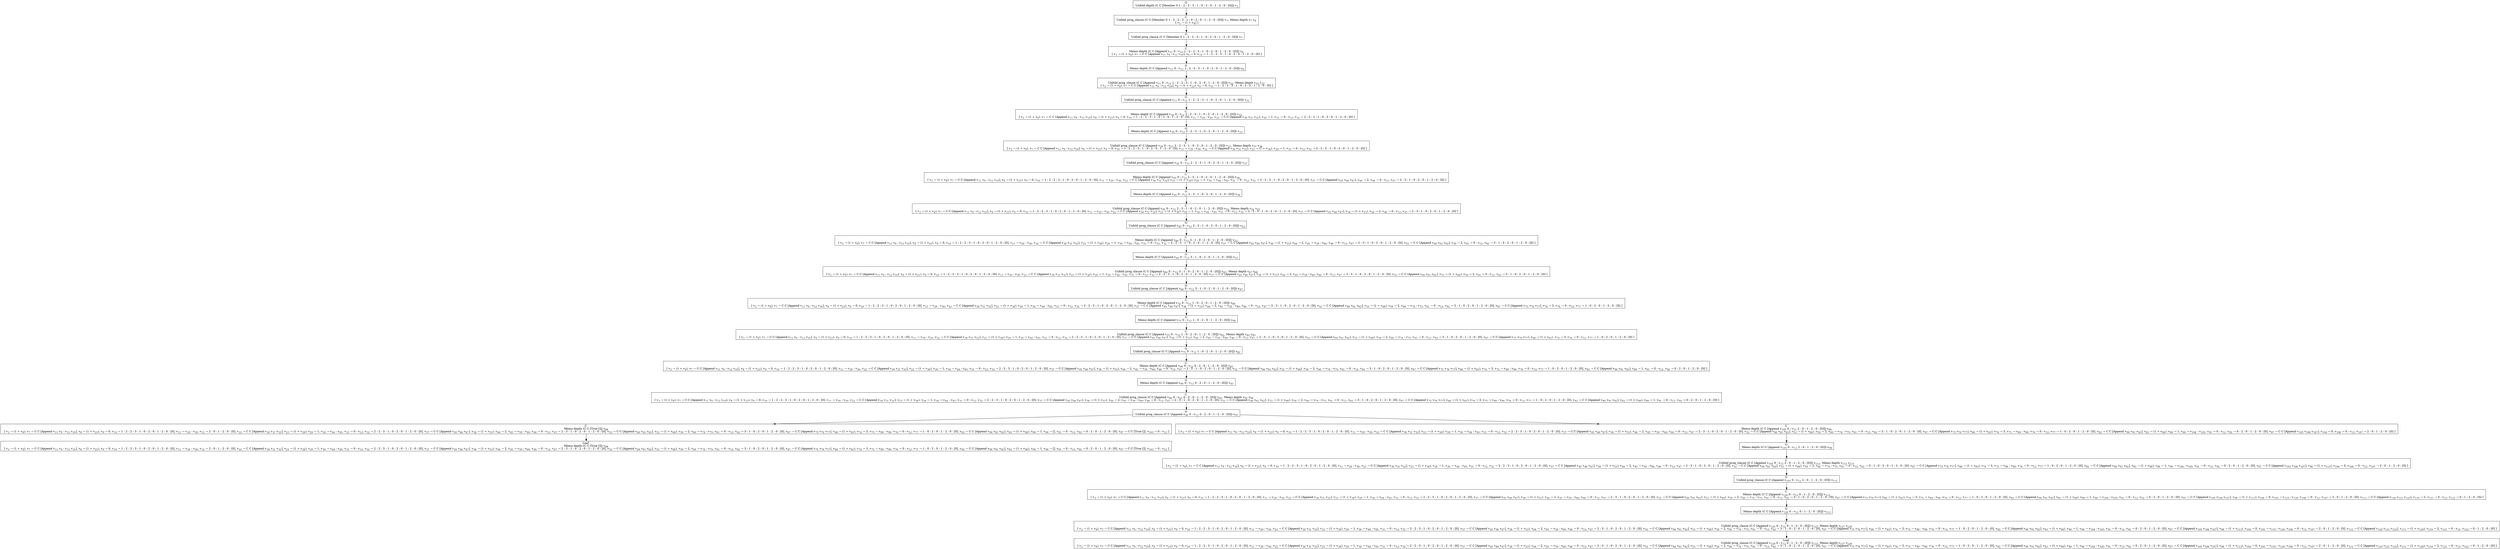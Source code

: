 digraph {
    graph [rankdir=TB
          ,bgcolor=transparent];
    node [shape=box
         ,fillcolor=white
         ,style=filled];
    0 [label=<O <BR/> Unfold depth (C C [Member 0 1 : 2 : 2 : 3 : 1 : 0 : 2 : 0 : 1 : 2 : 0 : [0]]) v<SUB>2</SUB>>];
    1 [label=<C <BR/> Unfold prog_clause (C C [Member 0 1 : 2 : 2 : 3 : 1 : 0 : 2 : 0 : 1 : 2 : 0 : [0]]) v<SUB>7</SUB>, Memo depth v<SUB>7</SUB> v<SUB>8</SUB> <BR/>  [ v<SUB>2</SUB> &rarr; (1 + v<SUB>8</SUB>) ] >];
    2 [label=<O <BR/> Unfold prog_clause (C C [Member 0 1 : 2 : 2 : 3 : 1 : 0 : 2 : 0 : 1 : 2 : 0 : [0]]) v<SUB>7</SUB>>];
    3 [label=<C <BR/> Memo depth (C C [Append v<SUB>11</SUB> 0 : v<SUB>12</SUB> 1 : 2 : 2 : 3 : 1 : 0 : 2 : 0 : 1 : 2 : 0 : [0]]) v<SUB>8</SUB> <BR/>  [ v<SUB>2</SUB> &rarr; (1 + v<SUB>8</SUB>), v<SUB>7</SUB> &rarr; C C [Append v<SUB>11</SUB> v<SUB>9</SUB> : v<SUB>12</SUB> v<SUB>10</SUB>], v<SUB>9</SUB> &rarr; 0, v<SUB>10</SUB> &rarr; 1 : 2 : 2 : 3 : 1 : 0 : 2 : 0 : 1 : 2 : 0 : [0] ] >];
    4 [label=<O <BR/> Memo depth (C C [Append v<SUB>11</SUB> 0 : v<SUB>12</SUB> 1 : 2 : 2 : 3 : 1 : 0 : 2 : 0 : 1 : 2 : 0 : [0]]) v<SUB>8</SUB>>];
    5 [label=<C <BR/> Unfold prog_clause (C C [Append v<SUB>11</SUB> 0 : v<SUB>12</SUB> 1 : 2 : 2 : 3 : 1 : 0 : 2 : 0 : 1 : 2 : 0 : [0]]) v<SUB>22</SUB>, Memo depth v<SUB>22</SUB> v<SUB>23</SUB> <BR/>  [ v<SUB>2</SUB> &rarr; (1 + v<SUB>8</SUB>), v<SUB>7</SUB> &rarr; C C [Append v<SUB>11</SUB> v<SUB>9</SUB> : v<SUB>12</SUB> v<SUB>10</SUB>], v<SUB>8</SUB> &rarr; (1 + v<SUB>23</SUB>), v<SUB>9</SUB> &rarr; 0, v<SUB>10</SUB> &rarr; 1 : 2 : 2 : 3 : 1 : 0 : 2 : 0 : 1 : 2 : 0 : [0] ] >];
    6 [label=<O <BR/> Unfold prog_clause (C C [Append v<SUB>11</SUB> 0 : v<SUB>12</SUB> 1 : 2 : 2 : 3 : 1 : 0 : 2 : 0 : 1 : 2 : 0 : [0]]) v<SUB>22</SUB>>];
    7 [label=<C <BR/> Memo depth (C C [Append v<SUB>30</SUB> 0 : v<SUB>12</SUB> 2 : 2 : 3 : 1 : 0 : 2 : 0 : 1 : 2 : 0 : [0]]) v<SUB>23</SUB> <BR/>  [ v<SUB>2</SUB> &rarr; (1 + v<SUB>8</SUB>), v<SUB>7</SUB> &rarr; C C [Append v<SUB>11</SUB> v<SUB>9</SUB> : v<SUB>12</SUB> v<SUB>10</SUB>], v<SUB>8</SUB> &rarr; (1 + v<SUB>23</SUB>), v<SUB>9</SUB> &rarr; 0, v<SUB>10</SUB> &rarr; 1 : 2 : 2 : 3 : 1 : 0 : 2 : 0 : 1 : 2 : 0 : [0], v<SUB>11</SUB> &rarr; v<SUB>29</SUB> : v<SUB>30</SUB>, v<SUB>22</SUB> &rarr; C C [Append v<SUB>30</SUB> v<SUB>31</SUB> v<SUB>32</SUB>], v<SUB>29</SUB> &rarr; 1, v<SUB>31</SUB> &rarr; 0 : v<SUB>12</SUB>, v<SUB>32</SUB> &rarr; 2 : 2 : 3 : 1 : 0 : 2 : 0 : 1 : 2 : 0 : [0] ] >];
    8 [label=<O <BR/> Memo depth (C C [Append v<SUB>30</SUB> 0 : v<SUB>12</SUB> 2 : 2 : 3 : 1 : 0 : 2 : 0 : 1 : 2 : 0 : [0]]) v<SUB>23</SUB>>];
    9 [label=<C <BR/> Unfold prog_clause (C C [Append v<SUB>30</SUB> 0 : v<SUB>12</SUB> 2 : 2 : 3 : 1 : 0 : 2 : 0 : 1 : 2 : 0 : [0]]) v<SUB>37</SUB>, Memo depth v<SUB>37</SUB> v<SUB>38</SUB> <BR/>  [ v<SUB>2</SUB> &rarr; (1 + v<SUB>8</SUB>), v<SUB>7</SUB> &rarr; C C [Append v<SUB>11</SUB> v<SUB>9</SUB> : v<SUB>12</SUB> v<SUB>10</SUB>], v<SUB>8</SUB> &rarr; (1 + v<SUB>23</SUB>), v<SUB>9</SUB> &rarr; 0, v<SUB>10</SUB> &rarr; 1 : 2 : 2 : 3 : 1 : 0 : 2 : 0 : 1 : 2 : 0 : [0], v<SUB>11</SUB> &rarr; v<SUB>29</SUB> : v<SUB>30</SUB>, v<SUB>22</SUB> &rarr; C C [Append v<SUB>30</SUB> v<SUB>31</SUB> v<SUB>32</SUB>], v<SUB>23</SUB> &rarr; (1 + v<SUB>38</SUB>), v<SUB>29</SUB> &rarr; 1, v<SUB>31</SUB> &rarr; 0 : v<SUB>12</SUB>, v<SUB>32</SUB> &rarr; 2 : 2 : 3 : 1 : 0 : 2 : 0 : 1 : 2 : 0 : [0] ] >];
    10 [label=<O <BR/> Unfold prog_clause (C C [Append v<SUB>30</SUB> 0 : v<SUB>12</SUB> 2 : 2 : 3 : 1 : 0 : 2 : 0 : 1 : 2 : 0 : [0]]) v<SUB>37</SUB>>];
    11 [label=<C <BR/> Memo depth (C C [Append v<SUB>45</SUB> 0 : v<SUB>12</SUB> 2 : 3 : 1 : 0 : 2 : 0 : 1 : 2 : 0 : [0]]) v<SUB>38</SUB> <BR/>  [ v<SUB>2</SUB> &rarr; (1 + v<SUB>8</SUB>), v<SUB>7</SUB> &rarr; C C [Append v<SUB>11</SUB> v<SUB>9</SUB> : v<SUB>12</SUB> v<SUB>10</SUB>], v<SUB>8</SUB> &rarr; (1 + v<SUB>23</SUB>), v<SUB>9</SUB> &rarr; 0, v<SUB>10</SUB> &rarr; 1 : 2 : 2 : 3 : 1 : 0 : 2 : 0 : 1 : 2 : 0 : [0], v<SUB>11</SUB> &rarr; v<SUB>29</SUB> : v<SUB>30</SUB>, v<SUB>22</SUB> &rarr; C C [Append v<SUB>30</SUB> v<SUB>31</SUB> v<SUB>32</SUB>], v<SUB>23</SUB> &rarr; (1 + v<SUB>38</SUB>), v<SUB>29</SUB> &rarr; 1, v<SUB>30</SUB> &rarr; v<SUB>44</SUB> : v<SUB>45</SUB>, v<SUB>31</SUB> &rarr; 0 : v<SUB>12</SUB>, v<SUB>32</SUB> &rarr; 2 : 2 : 3 : 1 : 0 : 2 : 0 : 1 : 2 : 0 : [0], v<SUB>37</SUB> &rarr; C C [Append v<SUB>45</SUB> v<SUB>46</SUB> v<SUB>47</SUB>], v<SUB>44</SUB> &rarr; 2, v<SUB>46</SUB> &rarr; 0 : v<SUB>12</SUB>, v<SUB>47</SUB> &rarr; 2 : 3 : 1 : 0 : 2 : 0 : 1 : 2 : 0 : [0] ] >];
    12 [label=<O <BR/> Memo depth (C C [Append v<SUB>45</SUB> 0 : v<SUB>12</SUB> 2 : 3 : 1 : 0 : 2 : 0 : 1 : 2 : 0 : [0]]) v<SUB>38</SUB>>];
    13 [label=<C <BR/> Unfold prog_clause (C C [Append v<SUB>45</SUB> 0 : v<SUB>12</SUB> 2 : 3 : 1 : 0 : 2 : 0 : 1 : 2 : 0 : [0]]) v<SUB>52</SUB>, Memo depth v<SUB>52</SUB> v<SUB>53</SUB> <BR/>  [ v<SUB>2</SUB> &rarr; (1 + v<SUB>8</SUB>), v<SUB>7</SUB> &rarr; C C [Append v<SUB>11</SUB> v<SUB>9</SUB> : v<SUB>12</SUB> v<SUB>10</SUB>], v<SUB>8</SUB> &rarr; (1 + v<SUB>23</SUB>), v<SUB>9</SUB> &rarr; 0, v<SUB>10</SUB> &rarr; 1 : 2 : 2 : 3 : 1 : 0 : 2 : 0 : 1 : 2 : 0 : [0], v<SUB>11</SUB> &rarr; v<SUB>29</SUB> : v<SUB>30</SUB>, v<SUB>22</SUB> &rarr; C C [Append v<SUB>30</SUB> v<SUB>31</SUB> v<SUB>32</SUB>], v<SUB>23</SUB> &rarr; (1 + v<SUB>38</SUB>), v<SUB>29</SUB> &rarr; 1, v<SUB>30</SUB> &rarr; v<SUB>44</SUB> : v<SUB>45</SUB>, v<SUB>31</SUB> &rarr; 0 : v<SUB>12</SUB>, v<SUB>32</SUB> &rarr; 2 : 2 : 3 : 1 : 0 : 2 : 0 : 1 : 2 : 0 : [0], v<SUB>37</SUB> &rarr; C C [Append v<SUB>45</SUB> v<SUB>46</SUB> v<SUB>47</SUB>], v<SUB>38</SUB> &rarr; (1 + v<SUB>53</SUB>), v<SUB>44</SUB> &rarr; 2, v<SUB>46</SUB> &rarr; 0 : v<SUB>12</SUB>, v<SUB>47</SUB> &rarr; 2 : 3 : 1 : 0 : 2 : 0 : 1 : 2 : 0 : [0] ] >];
    14 [label=<O <BR/> Unfold prog_clause (C C [Append v<SUB>45</SUB> 0 : v<SUB>12</SUB> 2 : 3 : 1 : 0 : 2 : 0 : 1 : 2 : 0 : [0]]) v<SUB>52</SUB>>];
    15 [label=<C <BR/> Memo depth (C C [Append v<SUB>60</SUB> 0 : v<SUB>12</SUB> 3 : 1 : 0 : 2 : 0 : 1 : 2 : 0 : [0]]) v<SUB>53</SUB> <BR/>  [ v<SUB>2</SUB> &rarr; (1 + v<SUB>8</SUB>), v<SUB>7</SUB> &rarr; C C [Append v<SUB>11</SUB> v<SUB>9</SUB> : v<SUB>12</SUB> v<SUB>10</SUB>], v<SUB>8</SUB> &rarr; (1 + v<SUB>23</SUB>), v<SUB>9</SUB> &rarr; 0, v<SUB>10</SUB> &rarr; 1 : 2 : 2 : 3 : 1 : 0 : 2 : 0 : 1 : 2 : 0 : [0], v<SUB>11</SUB> &rarr; v<SUB>29</SUB> : v<SUB>30</SUB>, v<SUB>22</SUB> &rarr; C C [Append v<SUB>30</SUB> v<SUB>31</SUB> v<SUB>32</SUB>], v<SUB>23</SUB> &rarr; (1 + v<SUB>38</SUB>), v<SUB>29</SUB> &rarr; 1, v<SUB>30</SUB> &rarr; v<SUB>44</SUB> : v<SUB>45</SUB>, v<SUB>31</SUB> &rarr; 0 : v<SUB>12</SUB>, v<SUB>32</SUB> &rarr; 2 : 2 : 3 : 1 : 0 : 2 : 0 : 1 : 2 : 0 : [0], v<SUB>37</SUB> &rarr; C C [Append v<SUB>45</SUB> v<SUB>46</SUB> v<SUB>47</SUB>], v<SUB>38</SUB> &rarr; (1 + v<SUB>53</SUB>), v<SUB>44</SUB> &rarr; 2, v<SUB>45</SUB> &rarr; v<SUB>59</SUB> : v<SUB>60</SUB>, v<SUB>46</SUB> &rarr; 0 : v<SUB>12</SUB>, v<SUB>47</SUB> &rarr; 2 : 3 : 1 : 0 : 2 : 0 : 1 : 2 : 0 : [0], v<SUB>52</SUB> &rarr; C C [Append v<SUB>60</SUB> v<SUB>61</SUB> v<SUB>62</SUB>], v<SUB>59</SUB> &rarr; 2, v<SUB>61</SUB> &rarr; 0 : v<SUB>12</SUB>, v<SUB>62</SUB> &rarr; 3 : 1 : 0 : 2 : 0 : 1 : 2 : 0 : [0] ] >];
    16 [label=<O <BR/> Memo depth (C C [Append v<SUB>60</SUB> 0 : v<SUB>12</SUB> 3 : 1 : 0 : 2 : 0 : 1 : 2 : 0 : [0]]) v<SUB>53</SUB>>];
    17 [label=<C <BR/> Unfold prog_clause (C C [Append v<SUB>60</SUB> 0 : v<SUB>12</SUB> 3 : 1 : 0 : 2 : 0 : 1 : 2 : 0 : [0]]) v<SUB>67</SUB>, Memo depth v<SUB>67</SUB> v<SUB>68</SUB> <BR/>  [ v<SUB>2</SUB> &rarr; (1 + v<SUB>8</SUB>), v<SUB>7</SUB> &rarr; C C [Append v<SUB>11</SUB> v<SUB>9</SUB> : v<SUB>12</SUB> v<SUB>10</SUB>], v<SUB>8</SUB> &rarr; (1 + v<SUB>23</SUB>), v<SUB>9</SUB> &rarr; 0, v<SUB>10</SUB> &rarr; 1 : 2 : 2 : 3 : 1 : 0 : 2 : 0 : 1 : 2 : 0 : [0], v<SUB>11</SUB> &rarr; v<SUB>29</SUB> : v<SUB>30</SUB>, v<SUB>22</SUB> &rarr; C C [Append v<SUB>30</SUB> v<SUB>31</SUB> v<SUB>32</SUB>], v<SUB>23</SUB> &rarr; (1 + v<SUB>38</SUB>), v<SUB>29</SUB> &rarr; 1, v<SUB>30</SUB> &rarr; v<SUB>44</SUB> : v<SUB>45</SUB>, v<SUB>31</SUB> &rarr; 0 : v<SUB>12</SUB>, v<SUB>32</SUB> &rarr; 2 : 2 : 3 : 1 : 0 : 2 : 0 : 1 : 2 : 0 : [0], v<SUB>37</SUB> &rarr; C C [Append v<SUB>45</SUB> v<SUB>46</SUB> v<SUB>47</SUB>], v<SUB>38</SUB> &rarr; (1 + v<SUB>53</SUB>), v<SUB>44</SUB> &rarr; 2, v<SUB>45</SUB> &rarr; v<SUB>59</SUB> : v<SUB>60</SUB>, v<SUB>46</SUB> &rarr; 0 : v<SUB>12</SUB>, v<SUB>47</SUB> &rarr; 2 : 3 : 1 : 0 : 2 : 0 : 1 : 2 : 0 : [0], v<SUB>52</SUB> &rarr; C C [Append v<SUB>60</SUB> v<SUB>61</SUB> v<SUB>62</SUB>], v<SUB>53</SUB> &rarr; (1 + v<SUB>68</SUB>), v<SUB>59</SUB> &rarr; 2, v<SUB>61</SUB> &rarr; 0 : v<SUB>12</SUB>, v<SUB>62</SUB> &rarr; 3 : 1 : 0 : 2 : 0 : 1 : 2 : 0 : [0] ] >];
    18 [label=<O <BR/> Unfold prog_clause (C C [Append v<SUB>60</SUB> 0 : v<SUB>12</SUB> 3 : 1 : 0 : 2 : 0 : 1 : 2 : 0 : [0]]) v<SUB>67</SUB>>];
    19 [label=<C <BR/> Memo depth (C C [Append v<SUB>75</SUB> 0 : v<SUB>12</SUB> 1 : 0 : 2 : 0 : 1 : 2 : 0 : [0]]) v<SUB>68</SUB> <BR/>  [ v<SUB>2</SUB> &rarr; (1 + v<SUB>8</SUB>), v<SUB>7</SUB> &rarr; C C [Append v<SUB>11</SUB> v<SUB>9</SUB> : v<SUB>12</SUB> v<SUB>10</SUB>], v<SUB>8</SUB> &rarr; (1 + v<SUB>23</SUB>), v<SUB>9</SUB> &rarr; 0, v<SUB>10</SUB> &rarr; 1 : 2 : 2 : 3 : 1 : 0 : 2 : 0 : 1 : 2 : 0 : [0], v<SUB>11</SUB> &rarr; v<SUB>29</SUB> : v<SUB>30</SUB>, v<SUB>22</SUB> &rarr; C C [Append v<SUB>30</SUB> v<SUB>31</SUB> v<SUB>32</SUB>], v<SUB>23</SUB> &rarr; (1 + v<SUB>38</SUB>), v<SUB>29</SUB> &rarr; 1, v<SUB>30</SUB> &rarr; v<SUB>44</SUB> : v<SUB>45</SUB>, v<SUB>31</SUB> &rarr; 0 : v<SUB>12</SUB>, v<SUB>32</SUB> &rarr; 2 : 2 : 3 : 1 : 0 : 2 : 0 : 1 : 2 : 0 : [0], v<SUB>37</SUB> &rarr; C C [Append v<SUB>45</SUB> v<SUB>46</SUB> v<SUB>47</SUB>], v<SUB>38</SUB> &rarr; (1 + v<SUB>53</SUB>), v<SUB>44</SUB> &rarr; 2, v<SUB>45</SUB> &rarr; v<SUB>59</SUB> : v<SUB>60</SUB>, v<SUB>46</SUB> &rarr; 0 : v<SUB>12</SUB>, v<SUB>47</SUB> &rarr; 2 : 3 : 1 : 0 : 2 : 0 : 1 : 2 : 0 : [0], v<SUB>52</SUB> &rarr; C C [Append v<SUB>60</SUB> v<SUB>61</SUB> v<SUB>62</SUB>], v<SUB>53</SUB> &rarr; (1 + v<SUB>68</SUB>), v<SUB>59</SUB> &rarr; 2, v<SUB>60</SUB> &rarr; v<SUB>74</SUB> : v<SUB>75</SUB>, v<SUB>61</SUB> &rarr; 0 : v<SUB>12</SUB>, v<SUB>62</SUB> &rarr; 3 : 1 : 0 : 2 : 0 : 1 : 2 : 0 : [0], v<SUB>67</SUB> &rarr; C C [Append v<SUB>75</SUB> v<SUB>76</SUB> v<SUB>77</SUB>], v<SUB>74</SUB> &rarr; 3, v<SUB>76</SUB> &rarr; 0 : v<SUB>12</SUB>, v<SUB>77</SUB> &rarr; 1 : 0 : 2 : 0 : 1 : 2 : 0 : [0] ] >];
    20 [label=<O <BR/> Memo depth (C C [Append v<SUB>75</SUB> 0 : v<SUB>12</SUB> 1 : 0 : 2 : 0 : 1 : 2 : 0 : [0]]) v<SUB>68</SUB>>];
    21 [label=<C <BR/> Unfold prog_clause (C C [Append v<SUB>75</SUB> 0 : v<SUB>12</SUB> 1 : 0 : 2 : 0 : 1 : 2 : 0 : [0]]) v<SUB>82</SUB>, Memo depth v<SUB>82</SUB> v<SUB>83</SUB> <BR/>  [ v<SUB>2</SUB> &rarr; (1 + v<SUB>8</SUB>), v<SUB>7</SUB> &rarr; C C [Append v<SUB>11</SUB> v<SUB>9</SUB> : v<SUB>12</SUB> v<SUB>10</SUB>], v<SUB>8</SUB> &rarr; (1 + v<SUB>23</SUB>), v<SUB>9</SUB> &rarr; 0, v<SUB>10</SUB> &rarr; 1 : 2 : 2 : 3 : 1 : 0 : 2 : 0 : 1 : 2 : 0 : [0], v<SUB>11</SUB> &rarr; v<SUB>29</SUB> : v<SUB>30</SUB>, v<SUB>22</SUB> &rarr; C C [Append v<SUB>30</SUB> v<SUB>31</SUB> v<SUB>32</SUB>], v<SUB>23</SUB> &rarr; (1 + v<SUB>38</SUB>), v<SUB>29</SUB> &rarr; 1, v<SUB>30</SUB> &rarr; v<SUB>44</SUB> : v<SUB>45</SUB>, v<SUB>31</SUB> &rarr; 0 : v<SUB>12</SUB>, v<SUB>32</SUB> &rarr; 2 : 2 : 3 : 1 : 0 : 2 : 0 : 1 : 2 : 0 : [0], v<SUB>37</SUB> &rarr; C C [Append v<SUB>45</SUB> v<SUB>46</SUB> v<SUB>47</SUB>], v<SUB>38</SUB> &rarr; (1 + v<SUB>53</SUB>), v<SUB>44</SUB> &rarr; 2, v<SUB>45</SUB> &rarr; v<SUB>59</SUB> : v<SUB>60</SUB>, v<SUB>46</SUB> &rarr; 0 : v<SUB>12</SUB>, v<SUB>47</SUB> &rarr; 2 : 3 : 1 : 0 : 2 : 0 : 1 : 2 : 0 : [0], v<SUB>52</SUB> &rarr; C C [Append v<SUB>60</SUB> v<SUB>61</SUB> v<SUB>62</SUB>], v<SUB>53</SUB> &rarr; (1 + v<SUB>68</SUB>), v<SUB>59</SUB> &rarr; 2, v<SUB>60</SUB> &rarr; v<SUB>74</SUB> : v<SUB>75</SUB>, v<SUB>61</SUB> &rarr; 0 : v<SUB>12</SUB>, v<SUB>62</SUB> &rarr; 3 : 1 : 0 : 2 : 0 : 1 : 2 : 0 : [0], v<SUB>67</SUB> &rarr; C C [Append v<SUB>75</SUB> v<SUB>76</SUB> v<SUB>77</SUB>], v<SUB>68</SUB> &rarr; (1 + v<SUB>83</SUB>), v<SUB>74</SUB> &rarr; 3, v<SUB>76</SUB> &rarr; 0 : v<SUB>12</SUB>, v<SUB>77</SUB> &rarr; 1 : 0 : 2 : 0 : 1 : 2 : 0 : [0] ] >];
    22 [label=<O <BR/> Unfold prog_clause (C C [Append v<SUB>75</SUB> 0 : v<SUB>12</SUB> 1 : 0 : 2 : 0 : 1 : 2 : 0 : [0]]) v<SUB>82</SUB>>];
    23 [label=<C <BR/> Memo depth (C C [Append v<SUB>90</SUB> 0 : v<SUB>12</SUB> 0 : 2 : 0 : 1 : 2 : 0 : [0]]) v<SUB>83</SUB> <BR/>  [ v<SUB>2</SUB> &rarr; (1 + v<SUB>8</SUB>), v<SUB>7</SUB> &rarr; C C [Append v<SUB>11</SUB> v<SUB>9</SUB> : v<SUB>12</SUB> v<SUB>10</SUB>], v<SUB>8</SUB> &rarr; (1 + v<SUB>23</SUB>), v<SUB>9</SUB> &rarr; 0, v<SUB>10</SUB> &rarr; 1 : 2 : 2 : 3 : 1 : 0 : 2 : 0 : 1 : 2 : 0 : [0], v<SUB>11</SUB> &rarr; v<SUB>29</SUB> : v<SUB>30</SUB>, v<SUB>22</SUB> &rarr; C C [Append v<SUB>30</SUB> v<SUB>31</SUB> v<SUB>32</SUB>], v<SUB>23</SUB> &rarr; (1 + v<SUB>38</SUB>), v<SUB>29</SUB> &rarr; 1, v<SUB>30</SUB> &rarr; v<SUB>44</SUB> : v<SUB>45</SUB>, v<SUB>31</SUB> &rarr; 0 : v<SUB>12</SUB>, v<SUB>32</SUB> &rarr; 2 : 2 : 3 : 1 : 0 : 2 : 0 : 1 : 2 : 0 : [0], v<SUB>37</SUB> &rarr; C C [Append v<SUB>45</SUB> v<SUB>46</SUB> v<SUB>47</SUB>], v<SUB>38</SUB> &rarr; (1 + v<SUB>53</SUB>), v<SUB>44</SUB> &rarr; 2, v<SUB>45</SUB> &rarr; v<SUB>59</SUB> : v<SUB>60</SUB>, v<SUB>46</SUB> &rarr; 0 : v<SUB>12</SUB>, v<SUB>47</SUB> &rarr; 2 : 3 : 1 : 0 : 2 : 0 : 1 : 2 : 0 : [0], v<SUB>52</SUB> &rarr; C C [Append v<SUB>60</SUB> v<SUB>61</SUB> v<SUB>62</SUB>], v<SUB>53</SUB> &rarr; (1 + v<SUB>68</SUB>), v<SUB>59</SUB> &rarr; 2, v<SUB>60</SUB> &rarr; v<SUB>74</SUB> : v<SUB>75</SUB>, v<SUB>61</SUB> &rarr; 0 : v<SUB>12</SUB>, v<SUB>62</SUB> &rarr; 3 : 1 : 0 : 2 : 0 : 1 : 2 : 0 : [0], v<SUB>67</SUB> &rarr; C C [Append v<SUB>75</SUB> v<SUB>76</SUB> v<SUB>77</SUB>], v<SUB>68</SUB> &rarr; (1 + v<SUB>83</SUB>), v<SUB>74</SUB> &rarr; 3, v<SUB>75</SUB> &rarr; v<SUB>89</SUB> : v<SUB>90</SUB>, v<SUB>76</SUB> &rarr; 0 : v<SUB>12</SUB>, v<SUB>77</SUB> &rarr; 1 : 0 : 2 : 0 : 1 : 2 : 0 : [0], v<SUB>82</SUB> &rarr; C C [Append v<SUB>90</SUB> v<SUB>91</SUB> v<SUB>92</SUB>], v<SUB>89</SUB> &rarr; 1, v<SUB>91</SUB> &rarr; 0 : v<SUB>12</SUB>, v<SUB>92</SUB> &rarr; 0 : 2 : 0 : 1 : 2 : 0 : [0] ] >];
    24 [label=<O <BR/> Memo depth (C C [Append v<SUB>90</SUB> 0 : v<SUB>12</SUB> 0 : 2 : 0 : 1 : 2 : 0 : [0]]) v<SUB>83</SUB>>];
    25 [label=<C <BR/> Unfold prog_clause (C C [Append v<SUB>90</SUB> 0 : v<SUB>12</SUB> 0 : 2 : 0 : 1 : 2 : 0 : [0]]) v<SUB>97</SUB>, Memo depth v<SUB>97</SUB> v<SUB>98</SUB> <BR/>  [ v<SUB>2</SUB> &rarr; (1 + v<SUB>8</SUB>), v<SUB>7</SUB> &rarr; C C [Append v<SUB>11</SUB> v<SUB>9</SUB> : v<SUB>12</SUB> v<SUB>10</SUB>], v<SUB>8</SUB> &rarr; (1 + v<SUB>23</SUB>), v<SUB>9</SUB> &rarr; 0, v<SUB>10</SUB> &rarr; 1 : 2 : 2 : 3 : 1 : 0 : 2 : 0 : 1 : 2 : 0 : [0], v<SUB>11</SUB> &rarr; v<SUB>29</SUB> : v<SUB>30</SUB>, v<SUB>22</SUB> &rarr; C C [Append v<SUB>30</SUB> v<SUB>31</SUB> v<SUB>32</SUB>], v<SUB>23</SUB> &rarr; (1 + v<SUB>38</SUB>), v<SUB>29</SUB> &rarr; 1, v<SUB>30</SUB> &rarr; v<SUB>44</SUB> : v<SUB>45</SUB>, v<SUB>31</SUB> &rarr; 0 : v<SUB>12</SUB>, v<SUB>32</SUB> &rarr; 2 : 2 : 3 : 1 : 0 : 2 : 0 : 1 : 2 : 0 : [0], v<SUB>37</SUB> &rarr; C C [Append v<SUB>45</SUB> v<SUB>46</SUB> v<SUB>47</SUB>], v<SUB>38</SUB> &rarr; (1 + v<SUB>53</SUB>), v<SUB>44</SUB> &rarr; 2, v<SUB>45</SUB> &rarr; v<SUB>59</SUB> : v<SUB>60</SUB>, v<SUB>46</SUB> &rarr; 0 : v<SUB>12</SUB>, v<SUB>47</SUB> &rarr; 2 : 3 : 1 : 0 : 2 : 0 : 1 : 2 : 0 : [0], v<SUB>52</SUB> &rarr; C C [Append v<SUB>60</SUB> v<SUB>61</SUB> v<SUB>62</SUB>], v<SUB>53</SUB> &rarr; (1 + v<SUB>68</SUB>), v<SUB>59</SUB> &rarr; 2, v<SUB>60</SUB> &rarr; v<SUB>74</SUB> : v<SUB>75</SUB>, v<SUB>61</SUB> &rarr; 0 : v<SUB>12</SUB>, v<SUB>62</SUB> &rarr; 3 : 1 : 0 : 2 : 0 : 1 : 2 : 0 : [0], v<SUB>67</SUB> &rarr; C C [Append v<SUB>75</SUB> v<SUB>76</SUB> v<SUB>77</SUB>], v<SUB>68</SUB> &rarr; (1 + v<SUB>83</SUB>), v<SUB>74</SUB> &rarr; 3, v<SUB>75</SUB> &rarr; v<SUB>89</SUB> : v<SUB>90</SUB>, v<SUB>76</SUB> &rarr; 0 : v<SUB>12</SUB>, v<SUB>77</SUB> &rarr; 1 : 0 : 2 : 0 : 1 : 2 : 0 : [0], v<SUB>82</SUB> &rarr; C C [Append v<SUB>90</SUB> v<SUB>91</SUB> v<SUB>92</SUB>], v<SUB>83</SUB> &rarr; (1 + v<SUB>98</SUB>), v<SUB>89</SUB> &rarr; 1, v<SUB>91</SUB> &rarr; 0 : v<SUB>12</SUB>, v<SUB>92</SUB> &rarr; 0 : 2 : 0 : 1 : 2 : 0 : [0] ] >];
    26 [label=<O <BR/> Unfold prog_clause (C C [Append v<SUB>90</SUB> 0 : v<SUB>12</SUB> 0 : 2 : 0 : 1 : 2 : 0 : [0]]) v<SUB>97</SUB>>];
    27 [label=<C <BR/> Memo depth (C C [True []]) v<SUB>98</SUB> <BR/>  [ v<SUB>2</SUB> &rarr; (1 + v<SUB>8</SUB>), v<SUB>7</SUB> &rarr; C C [Append v<SUB>11</SUB> v<SUB>9</SUB> : v<SUB>12</SUB> v<SUB>10</SUB>], v<SUB>8</SUB> &rarr; (1 + v<SUB>23</SUB>), v<SUB>9</SUB> &rarr; 0, v<SUB>10</SUB> &rarr; 1 : 2 : 2 : 3 : 1 : 0 : 2 : 0 : 1 : 2 : 0 : [0], v<SUB>11</SUB> &rarr; v<SUB>29</SUB> : v<SUB>30</SUB>, v<SUB>12</SUB> &rarr; 2 : 0 : 1 : 2 : 0 : [0], v<SUB>22</SUB> &rarr; C C [Append v<SUB>30</SUB> v<SUB>31</SUB> v<SUB>32</SUB>], v<SUB>23</SUB> &rarr; (1 + v<SUB>38</SUB>), v<SUB>29</SUB> &rarr; 1, v<SUB>30</SUB> &rarr; v<SUB>44</SUB> : v<SUB>45</SUB>, v<SUB>31</SUB> &rarr; 0 : v<SUB>12</SUB>, v<SUB>32</SUB> &rarr; 2 : 2 : 3 : 1 : 0 : 2 : 0 : 1 : 2 : 0 : [0], v<SUB>37</SUB> &rarr; C C [Append v<SUB>45</SUB> v<SUB>46</SUB> v<SUB>47</SUB>], v<SUB>38</SUB> &rarr; (1 + v<SUB>53</SUB>), v<SUB>44</SUB> &rarr; 2, v<SUB>45</SUB> &rarr; v<SUB>59</SUB> : v<SUB>60</SUB>, v<SUB>46</SUB> &rarr; 0 : v<SUB>12</SUB>, v<SUB>47</SUB> &rarr; 2 : 3 : 1 : 0 : 2 : 0 : 1 : 2 : 0 : [0], v<SUB>52</SUB> &rarr; C C [Append v<SUB>60</SUB> v<SUB>61</SUB> v<SUB>62</SUB>], v<SUB>53</SUB> &rarr; (1 + v<SUB>68</SUB>), v<SUB>59</SUB> &rarr; 2, v<SUB>60</SUB> &rarr; v<SUB>74</SUB> : v<SUB>75</SUB>, v<SUB>61</SUB> &rarr; 0 : v<SUB>12</SUB>, v<SUB>62</SUB> &rarr; 3 : 1 : 0 : 2 : 0 : 1 : 2 : 0 : [0], v<SUB>67</SUB> &rarr; C C [Append v<SUB>75</SUB> v<SUB>76</SUB> v<SUB>77</SUB>], v<SUB>68</SUB> &rarr; (1 + v<SUB>83</SUB>), v<SUB>74</SUB> &rarr; 3, v<SUB>75</SUB> &rarr; v<SUB>89</SUB> : v<SUB>90</SUB>, v<SUB>76</SUB> &rarr; 0 : v<SUB>12</SUB>, v<SUB>77</SUB> &rarr; 1 : 0 : 2 : 0 : 1 : 2 : 0 : [0], v<SUB>82</SUB> &rarr; C C [Append v<SUB>90</SUB> v<SUB>91</SUB> v<SUB>92</SUB>], v<SUB>83</SUB> &rarr; (1 + v<SUB>98</SUB>), v<SUB>89</SUB> &rarr; 1, v<SUB>90</SUB> &rarr; [], v<SUB>91</SUB> &rarr; 0 : v<SUB>12</SUB>, v<SUB>92</SUB> &rarr; 0 : 2 : 0 : 1 : 2 : 0 : [0], v<SUB>97</SUB> &rarr; C C [True []], v<SUB>103</SUB> &rarr; 0 : v<SUB>12</SUB> ] >];
    28 [label=<C <BR/> Memo depth (C C [Append v<SUB>105</SUB> 0 : v<SUB>12</SUB> 2 : 0 : 1 : 2 : 0 : [0]]) v<SUB>98</SUB> <BR/>  [ v<SUB>2</SUB> &rarr; (1 + v<SUB>8</SUB>), v<SUB>7</SUB> &rarr; C C [Append v<SUB>11</SUB> v<SUB>9</SUB> : v<SUB>12</SUB> v<SUB>10</SUB>], v<SUB>8</SUB> &rarr; (1 + v<SUB>23</SUB>), v<SUB>9</SUB> &rarr; 0, v<SUB>10</SUB> &rarr; 1 : 2 : 2 : 3 : 1 : 0 : 2 : 0 : 1 : 2 : 0 : [0], v<SUB>11</SUB> &rarr; v<SUB>29</SUB> : v<SUB>30</SUB>, v<SUB>22</SUB> &rarr; C C [Append v<SUB>30</SUB> v<SUB>31</SUB> v<SUB>32</SUB>], v<SUB>23</SUB> &rarr; (1 + v<SUB>38</SUB>), v<SUB>29</SUB> &rarr; 1, v<SUB>30</SUB> &rarr; v<SUB>44</SUB> : v<SUB>45</SUB>, v<SUB>31</SUB> &rarr; 0 : v<SUB>12</SUB>, v<SUB>32</SUB> &rarr; 2 : 2 : 3 : 1 : 0 : 2 : 0 : 1 : 2 : 0 : [0], v<SUB>37</SUB> &rarr; C C [Append v<SUB>45</SUB> v<SUB>46</SUB> v<SUB>47</SUB>], v<SUB>38</SUB> &rarr; (1 + v<SUB>53</SUB>), v<SUB>44</SUB> &rarr; 2, v<SUB>45</SUB> &rarr; v<SUB>59</SUB> : v<SUB>60</SUB>, v<SUB>46</SUB> &rarr; 0 : v<SUB>12</SUB>, v<SUB>47</SUB> &rarr; 2 : 3 : 1 : 0 : 2 : 0 : 1 : 2 : 0 : [0], v<SUB>52</SUB> &rarr; C C [Append v<SUB>60</SUB> v<SUB>61</SUB> v<SUB>62</SUB>], v<SUB>53</SUB> &rarr; (1 + v<SUB>68</SUB>), v<SUB>59</SUB> &rarr; 2, v<SUB>60</SUB> &rarr; v<SUB>74</SUB> : v<SUB>75</SUB>, v<SUB>61</SUB> &rarr; 0 : v<SUB>12</SUB>, v<SUB>62</SUB> &rarr; 3 : 1 : 0 : 2 : 0 : 1 : 2 : 0 : [0], v<SUB>67</SUB> &rarr; C C [Append v<SUB>75</SUB> v<SUB>76</SUB> v<SUB>77</SUB>], v<SUB>68</SUB> &rarr; (1 + v<SUB>83</SUB>), v<SUB>74</SUB> &rarr; 3, v<SUB>75</SUB> &rarr; v<SUB>89</SUB> : v<SUB>90</SUB>, v<SUB>76</SUB> &rarr; 0 : v<SUB>12</SUB>, v<SUB>77</SUB> &rarr; 1 : 0 : 2 : 0 : 1 : 2 : 0 : [0], v<SUB>82</SUB> &rarr; C C [Append v<SUB>90</SUB> v<SUB>91</SUB> v<SUB>92</SUB>], v<SUB>83</SUB> &rarr; (1 + v<SUB>98</SUB>), v<SUB>89</SUB> &rarr; 1, v<SUB>90</SUB> &rarr; v<SUB>104</SUB> : v<SUB>105</SUB>, v<SUB>91</SUB> &rarr; 0 : v<SUB>12</SUB>, v<SUB>92</SUB> &rarr; 0 : 2 : 0 : 1 : 2 : 0 : [0], v<SUB>97</SUB> &rarr; C C [Append v<SUB>105</SUB> v<SUB>106</SUB> v<SUB>107</SUB>], v<SUB>104</SUB> &rarr; 0, v<SUB>106</SUB> &rarr; 0 : v<SUB>12</SUB>, v<SUB>107</SUB> &rarr; 2 : 0 : 1 : 2 : 0 : [0] ] >];
    29 [label=<Leaf <BR/> Memo depth (C C [True []]) v<SUB>98</SUB> <BR/>  [ v<SUB>2</SUB> &rarr; (1 + v<SUB>8</SUB>), v<SUB>7</SUB> &rarr; C C [Append v<SUB>11</SUB> v<SUB>9</SUB> : v<SUB>12</SUB> v<SUB>10</SUB>], v<SUB>8</SUB> &rarr; (1 + v<SUB>23</SUB>), v<SUB>9</SUB> &rarr; 0, v<SUB>10</SUB> &rarr; 1 : 2 : 2 : 3 : 1 : 0 : 2 : 0 : 1 : 2 : 0 : [0], v<SUB>11</SUB> &rarr; v<SUB>29</SUB> : v<SUB>30</SUB>, v<SUB>12</SUB> &rarr; 2 : 0 : 1 : 2 : 0 : [0], v<SUB>22</SUB> &rarr; C C [Append v<SUB>30</SUB> v<SUB>31</SUB> v<SUB>32</SUB>], v<SUB>23</SUB> &rarr; (1 + v<SUB>38</SUB>), v<SUB>29</SUB> &rarr; 1, v<SUB>30</SUB> &rarr; v<SUB>44</SUB> : v<SUB>45</SUB>, v<SUB>31</SUB> &rarr; 0 : v<SUB>12</SUB>, v<SUB>32</SUB> &rarr; 2 : 2 : 3 : 1 : 0 : 2 : 0 : 1 : 2 : 0 : [0], v<SUB>37</SUB> &rarr; C C [Append v<SUB>45</SUB> v<SUB>46</SUB> v<SUB>47</SUB>], v<SUB>38</SUB> &rarr; (1 + v<SUB>53</SUB>), v<SUB>44</SUB> &rarr; 2, v<SUB>45</SUB> &rarr; v<SUB>59</SUB> : v<SUB>60</SUB>, v<SUB>46</SUB> &rarr; 0 : v<SUB>12</SUB>, v<SUB>47</SUB> &rarr; 2 : 3 : 1 : 0 : 2 : 0 : 1 : 2 : 0 : [0], v<SUB>52</SUB> &rarr; C C [Append v<SUB>60</SUB> v<SUB>61</SUB> v<SUB>62</SUB>], v<SUB>53</SUB> &rarr; (1 + v<SUB>68</SUB>), v<SUB>59</SUB> &rarr; 2, v<SUB>60</SUB> &rarr; v<SUB>74</SUB> : v<SUB>75</SUB>, v<SUB>61</SUB> &rarr; 0 : v<SUB>12</SUB>, v<SUB>62</SUB> &rarr; 3 : 1 : 0 : 2 : 0 : 1 : 2 : 0 : [0], v<SUB>67</SUB> &rarr; C C [Append v<SUB>75</SUB> v<SUB>76</SUB> v<SUB>77</SUB>], v<SUB>68</SUB> &rarr; (1 + v<SUB>83</SUB>), v<SUB>74</SUB> &rarr; 3, v<SUB>75</SUB> &rarr; v<SUB>89</SUB> : v<SUB>90</SUB>, v<SUB>76</SUB> &rarr; 0 : v<SUB>12</SUB>, v<SUB>77</SUB> &rarr; 1 : 0 : 2 : 0 : 1 : 2 : 0 : [0], v<SUB>82</SUB> &rarr; C C [Append v<SUB>90</SUB> v<SUB>91</SUB> v<SUB>92</SUB>], v<SUB>83</SUB> &rarr; (1 + v<SUB>98</SUB>), v<SUB>89</SUB> &rarr; 1, v<SUB>90</SUB> &rarr; [], v<SUB>91</SUB> &rarr; 0 : v<SUB>12</SUB>, v<SUB>92</SUB> &rarr; 0 : 2 : 0 : 1 : 2 : 0 : [0], v<SUB>97</SUB> &rarr; C C [True []], v<SUB>103</SUB> &rarr; 0 : v<SUB>12</SUB> ] >];
    30 [label=<O <BR/> Memo depth (C C [Append v<SUB>105</SUB> 0 : v<SUB>12</SUB> 2 : 0 : 1 : 2 : 0 : [0]]) v<SUB>98</SUB>>];
    31 [label=<C <BR/> Unfold prog_clause (C C [Append v<SUB>105</SUB> 0 : v<SUB>12</SUB> 2 : 0 : 1 : 2 : 0 : [0]]) v<SUB>112</SUB>, Memo depth v<SUB>112</SUB> v<SUB>113</SUB> <BR/>  [ v<SUB>2</SUB> &rarr; (1 + v<SUB>8</SUB>), v<SUB>7</SUB> &rarr; C C [Append v<SUB>11</SUB> v<SUB>9</SUB> : v<SUB>12</SUB> v<SUB>10</SUB>], v<SUB>8</SUB> &rarr; (1 + v<SUB>23</SUB>), v<SUB>9</SUB> &rarr; 0, v<SUB>10</SUB> &rarr; 1 : 2 : 2 : 3 : 1 : 0 : 2 : 0 : 1 : 2 : 0 : [0], v<SUB>11</SUB> &rarr; v<SUB>29</SUB> : v<SUB>30</SUB>, v<SUB>22</SUB> &rarr; C C [Append v<SUB>30</SUB> v<SUB>31</SUB> v<SUB>32</SUB>], v<SUB>23</SUB> &rarr; (1 + v<SUB>38</SUB>), v<SUB>29</SUB> &rarr; 1, v<SUB>30</SUB> &rarr; v<SUB>44</SUB> : v<SUB>45</SUB>, v<SUB>31</SUB> &rarr; 0 : v<SUB>12</SUB>, v<SUB>32</SUB> &rarr; 2 : 2 : 3 : 1 : 0 : 2 : 0 : 1 : 2 : 0 : [0], v<SUB>37</SUB> &rarr; C C [Append v<SUB>45</SUB> v<SUB>46</SUB> v<SUB>47</SUB>], v<SUB>38</SUB> &rarr; (1 + v<SUB>53</SUB>), v<SUB>44</SUB> &rarr; 2, v<SUB>45</SUB> &rarr; v<SUB>59</SUB> : v<SUB>60</SUB>, v<SUB>46</SUB> &rarr; 0 : v<SUB>12</SUB>, v<SUB>47</SUB> &rarr; 2 : 3 : 1 : 0 : 2 : 0 : 1 : 2 : 0 : [0], v<SUB>52</SUB> &rarr; C C [Append v<SUB>60</SUB> v<SUB>61</SUB> v<SUB>62</SUB>], v<SUB>53</SUB> &rarr; (1 + v<SUB>68</SUB>), v<SUB>59</SUB> &rarr; 2, v<SUB>60</SUB> &rarr; v<SUB>74</SUB> : v<SUB>75</SUB>, v<SUB>61</SUB> &rarr; 0 : v<SUB>12</SUB>, v<SUB>62</SUB> &rarr; 3 : 1 : 0 : 2 : 0 : 1 : 2 : 0 : [0], v<SUB>67</SUB> &rarr; C C [Append v<SUB>75</SUB> v<SUB>76</SUB> v<SUB>77</SUB>], v<SUB>68</SUB> &rarr; (1 + v<SUB>83</SUB>), v<SUB>74</SUB> &rarr; 3, v<SUB>75</SUB> &rarr; v<SUB>89</SUB> : v<SUB>90</SUB>, v<SUB>76</SUB> &rarr; 0 : v<SUB>12</SUB>, v<SUB>77</SUB> &rarr; 1 : 0 : 2 : 0 : 1 : 2 : 0 : [0], v<SUB>82</SUB> &rarr; C C [Append v<SUB>90</SUB> v<SUB>91</SUB> v<SUB>92</SUB>], v<SUB>83</SUB> &rarr; (1 + v<SUB>98</SUB>), v<SUB>89</SUB> &rarr; 1, v<SUB>90</SUB> &rarr; v<SUB>104</SUB> : v<SUB>105</SUB>, v<SUB>91</SUB> &rarr; 0 : v<SUB>12</SUB>, v<SUB>92</SUB> &rarr; 0 : 2 : 0 : 1 : 2 : 0 : [0], v<SUB>97</SUB> &rarr; C C [Append v<SUB>105</SUB> v<SUB>106</SUB> v<SUB>107</SUB>], v<SUB>98</SUB> &rarr; (1 + v<SUB>113</SUB>), v<SUB>104</SUB> &rarr; 0, v<SUB>106</SUB> &rarr; 0 : v<SUB>12</SUB>, v<SUB>107</SUB> &rarr; 2 : 0 : 1 : 2 : 0 : [0] ] >];
    32 [label=<O <BR/> Unfold prog_clause (C C [Append v<SUB>105</SUB> 0 : v<SUB>12</SUB> 2 : 0 : 1 : 2 : 0 : [0]]) v<SUB>112</SUB>>];
    33 [label=<C <BR/> Memo depth (C C [Append v<SUB>120</SUB> 0 : v<SUB>12</SUB> 0 : 1 : 2 : 0 : [0]]) v<SUB>113</SUB> <BR/>  [ v<SUB>2</SUB> &rarr; (1 + v<SUB>8</SUB>), v<SUB>7</SUB> &rarr; C C [Append v<SUB>11</SUB> v<SUB>9</SUB> : v<SUB>12</SUB> v<SUB>10</SUB>], v<SUB>8</SUB> &rarr; (1 + v<SUB>23</SUB>), v<SUB>9</SUB> &rarr; 0, v<SUB>10</SUB> &rarr; 1 : 2 : 2 : 3 : 1 : 0 : 2 : 0 : 1 : 2 : 0 : [0], v<SUB>11</SUB> &rarr; v<SUB>29</SUB> : v<SUB>30</SUB>, v<SUB>22</SUB> &rarr; C C [Append v<SUB>30</SUB> v<SUB>31</SUB> v<SUB>32</SUB>], v<SUB>23</SUB> &rarr; (1 + v<SUB>38</SUB>), v<SUB>29</SUB> &rarr; 1, v<SUB>30</SUB> &rarr; v<SUB>44</SUB> : v<SUB>45</SUB>, v<SUB>31</SUB> &rarr; 0 : v<SUB>12</SUB>, v<SUB>32</SUB> &rarr; 2 : 2 : 3 : 1 : 0 : 2 : 0 : 1 : 2 : 0 : [0], v<SUB>37</SUB> &rarr; C C [Append v<SUB>45</SUB> v<SUB>46</SUB> v<SUB>47</SUB>], v<SUB>38</SUB> &rarr; (1 + v<SUB>53</SUB>), v<SUB>44</SUB> &rarr; 2, v<SUB>45</SUB> &rarr; v<SUB>59</SUB> : v<SUB>60</SUB>, v<SUB>46</SUB> &rarr; 0 : v<SUB>12</SUB>, v<SUB>47</SUB> &rarr; 2 : 3 : 1 : 0 : 2 : 0 : 1 : 2 : 0 : [0], v<SUB>52</SUB> &rarr; C C [Append v<SUB>60</SUB> v<SUB>61</SUB> v<SUB>62</SUB>], v<SUB>53</SUB> &rarr; (1 + v<SUB>68</SUB>), v<SUB>59</SUB> &rarr; 2, v<SUB>60</SUB> &rarr; v<SUB>74</SUB> : v<SUB>75</SUB>, v<SUB>61</SUB> &rarr; 0 : v<SUB>12</SUB>, v<SUB>62</SUB> &rarr; 3 : 1 : 0 : 2 : 0 : 1 : 2 : 0 : [0], v<SUB>67</SUB> &rarr; C C [Append v<SUB>75</SUB> v<SUB>76</SUB> v<SUB>77</SUB>], v<SUB>68</SUB> &rarr; (1 + v<SUB>83</SUB>), v<SUB>74</SUB> &rarr; 3, v<SUB>75</SUB> &rarr; v<SUB>89</SUB> : v<SUB>90</SUB>, v<SUB>76</SUB> &rarr; 0 : v<SUB>12</SUB>, v<SUB>77</SUB> &rarr; 1 : 0 : 2 : 0 : 1 : 2 : 0 : [0], v<SUB>82</SUB> &rarr; C C [Append v<SUB>90</SUB> v<SUB>91</SUB> v<SUB>92</SUB>], v<SUB>83</SUB> &rarr; (1 + v<SUB>98</SUB>), v<SUB>89</SUB> &rarr; 1, v<SUB>90</SUB> &rarr; v<SUB>104</SUB> : v<SUB>105</SUB>, v<SUB>91</SUB> &rarr; 0 : v<SUB>12</SUB>, v<SUB>92</SUB> &rarr; 0 : 2 : 0 : 1 : 2 : 0 : [0], v<SUB>97</SUB> &rarr; C C [Append v<SUB>105</SUB> v<SUB>106</SUB> v<SUB>107</SUB>], v<SUB>98</SUB> &rarr; (1 + v<SUB>113</SUB>), v<SUB>104</SUB> &rarr; 0, v<SUB>105</SUB> &rarr; v<SUB>119</SUB> : v<SUB>120</SUB>, v<SUB>106</SUB> &rarr; 0 : v<SUB>12</SUB>, v<SUB>107</SUB> &rarr; 2 : 0 : 1 : 2 : 0 : [0], v<SUB>112</SUB> &rarr; C C [Append v<SUB>120</SUB> v<SUB>121</SUB> v<SUB>122</SUB>], v<SUB>119</SUB> &rarr; 2, v<SUB>121</SUB> &rarr; 0 : v<SUB>12</SUB>, v<SUB>122</SUB> &rarr; 0 : 1 : 2 : 0 : [0] ] >];
    34 [label=<O <BR/> Memo depth (C C [Append v<SUB>120</SUB> 0 : v<SUB>12</SUB> 0 : 1 : 2 : 0 : [0]]) v<SUB>113</SUB>>];
    35 [label=<C <BR/> Unfold prog_clause (C C [Append v<SUB>120</SUB> 0 : v<SUB>12</SUB> 0 : 1 : 2 : 0 : [0]]) v<SUB>127</SUB>, Memo depth v<SUB>127</SUB> v<SUB>128</SUB> <BR/>  [ v<SUB>2</SUB> &rarr; (1 + v<SUB>8</SUB>), v<SUB>7</SUB> &rarr; C C [Append v<SUB>11</SUB> v<SUB>9</SUB> : v<SUB>12</SUB> v<SUB>10</SUB>], v<SUB>8</SUB> &rarr; (1 + v<SUB>23</SUB>), v<SUB>9</SUB> &rarr; 0, v<SUB>10</SUB> &rarr; 1 : 2 : 2 : 3 : 1 : 0 : 2 : 0 : 1 : 2 : 0 : [0], v<SUB>11</SUB> &rarr; v<SUB>29</SUB> : v<SUB>30</SUB>, v<SUB>22</SUB> &rarr; C C [Append v<SUB>30</SUB> v<SUB>31</SUB> v<SUB>32</SUB>], v<SUB>23</SUB> &rarr; (1 + v<SUB>38</SUB>), v<SUB>29</SUB> &rarr; 1, v<SUB>30</SUB> &rarr; v<SUB>44</SUB> : v<SUB>45</SUB>, v<SUB>31</SUB> &rarr; 0 : v<SUB>12</SUB>, v<SUB>32</SUB> &rarr; 2 : 2 : 3 : 1 : 0 : 2 : 0 : 1 : 2 : 0 : [0], v<SUB>37</SUB> &rarr; C C [Append v<SUB>45</SUB> v<SUB>46</SUB> v<SUB>47</SUB>], v<SUB>38</SUB> &rarr; (1 + v<SUB>53</SUB>), v<SUB>44</SUB> &rarr; 2, v<SUB>45</SUB> &rarr; v<SUB>59</SUB> : v<SUB>60</SUB>, v<SUB>46</SUB> &rarr; 0 : v<SUB>12</SUB>, v<SUB>47</SUB> &rarr; 2 : 3 : 1 : 0 : 2 : 0 : 1 : 2 : 0 : [0], v<SUB>52</SUB> &rarr; C C [Append v<SUB>60</SUB> v<SUB>61</SUB> v<SUB>62</SUB>], v<SUB>53</SUB> &rarr; (1 + v<SUB>68</SUB>), v<SUB>59</SUB> &rarr; 2, v<SUB>60</SUB> &rarr; v<SUB>74</SUB> : v<SUB>75</SUB>, v<SUB>61</SUB> &rarr; 0 : v<SUB>12</SUB>, v<SUB>62</SUB> &rarr; 3 : 1 : 0 : 2 : 0 : 1 : 2 : 0 : [0], v<SUB>67</SUB> &rarr; C C [Append v<SUB>75</SUB> v<SUB>76</SUB> v<SUB>77</SUB>], v<SUB>68</SUB> &rarr; (1 + v<SUB>83</SUB>), v<SUB>74</SUB> &rarr; 3, v<SUB>75</SUB> &rarr; v<SUB>89</SUB> : v<SUB>90</SUB>, v<SUB>76</SUB> &rarr; 0 : v<SUB>12</SUB>, v<SUB>77</SUB> &rarr; 1 : 0 : 2 : 0 : 1 : 2 : 0 : [0], v<SUB>82</SUB> &rarr; C C [Append v<SUB>90</SUB> v<SUB>91</SUB> v<SUB>92</SUB>], v<SUB>83</SUB> &rarr; (1 + v<SUB>98</SUB>), v<SUB>89</SUB> &rarr; 1, v<SUB>90</SUB> &rarr; v<SUB>104</SUB> : v<SUB>105</SUB>, v<SUB>91</SUB> &rarr; 0 : v<SUB>12</SUB>, v<SUB>92</SUB> &rarr; 0 : 2 : 0 : 1 : 2 : 0 : [0], v<SUB>97</SUB> &rarr; C C [Append v<SUB>105</SUB> v<SUB>106</SUB> v<SUB>107</SUB>], v<SUB>98</SUB> &rarr; (1 + v<SUB>113</SUB>), v<SUB>104</SUB> &rarr; 0, v<SUB>105</SUB> &rarr; v<SUB>119</SUB> : v<SUB>120</SUB>, v<SUB>106</SUB> &rarr; 0 : v<SUB>12</SUB>, v<SUB>107</SUB> &rarr; 2 : 0 : 1 : 2 : 0 : [0], v<SUB>112</SUB> &rarr; C C [Append v<SUB>120</SUB> v<SUB>121</SUB> v<SUB>122</SUB>], v<SUB>113</SUB> &rarr; (1 + v<SUB>128</SUB>), v<SUB>119</SUB> &rarr; 2, v<SUB>121</SUB> &rarr; 0 : v<SUB>12</SUB>, v<SUB>122</SUB> &rarr; 0 : 1 : 2 : 0 : [0] ] >];
    36 [label=<Leaf <BR/> Unfold prog_clause (C C [Append v<SUB>120</SUB> 0 : v<SUB>12</SUB> 0 : 1 : 2 : 0 : [0]]) v<SUB>127</SUB>, Memo depth v<SUB>127</SUB> v<SUB>128</SUB> <BR/>  [ v<SUB>2</SUB> &rarr; (1 + v<SUB>8</SUB>), v<SUB>7</SUB> &rarr; C C [Append v<SUB>11</SUB> v<SUB>9</SUB> : v<SUB>12</SUB> v<SUB>10</SUB>], v<SUB>8</SUB> &rarr; (1 + v<SUB>23</SUB>), v<SUB>9</SUB> &rarr; 0, v<SUB>10</SUB> &rarr; 1 : 2 : 2 : 3 : 1 : 0 : 2 : 0 : 1 : 2 : 0 : [0], v<SUB>11</SUB> &rarr; v<SUB>29</SUB> : v<SUB>30</SUB>, v<SUB>22</SUB> &rarr; C C [Append v<SUB>30</SUB> v<SUB>31</SUB> v<SUB>32</SUB>], v<SUB>23</SUB> &rarr; (1 + v<SUB>38</SUB>), v<SUB>29</SUB> &rarr; 1, v<SUB>30</SUB> &rarr; v<SUB>44</SUB> : v<SUB>45</SUB>, v<SUB>31</SUB> &rarr; 0 : v<SUB>12</SUB>, v<SUB>32</SUB> &rarr; 2 : 2 : 3 : 1 : 0 : 2 : 0 : 1 : 2 : 0 : [0], v<SUB>37</SUB> &rarr; C C [Append v<SUB>45</SUB> v<SUB>46</SUB> v<SUB>47</SUB>], v<SUB>38</SUB> &rarr; (1 + v<SUB>53</SUB>), v<SUB>44</SUB> &rarr; 2, v<SUB>45</SUB> &rarr; v<SUB>59</SUB> : v<SUB>60</SUB>, v<SUB>46</SUB> &rarr; 0 : v<SUB>12</SUB>, v<SUB>47</SUB> &rarr; 2 : 3 : 1 : 0 : 2 : 0 : 1 : 2 : 0 : [0], v<SUB>52</SUB> &rarr; C C [Append v<SUB>60</SUB> v<SUB>61</SUB> v<SUB>62</SUB>], v<SUB>53</SUB> &rarr; (1 + v<SUB>68</SUB>), v<SUB>59</SUB> &rarr; 2, v<SUB>60</SUB> &rarr; v<SUB>74</SUB> : v<SUB>75</SUB>, v<SUB>61</SUB> &rarr; 0 : v<SUB>12</SUB>, v<SUB>62</SUB> &rarr; 3 : 1 : 0 : 2 : 0 : 1 : 2 : 0 : [0], v<SUB>67</SUB> &rarr; C C [Append v<SUB>75</SUB> v<SUB>76</SUB> v<SUB>77</SUB>], v<SUB>68</SUB> &rarr; (1 + v<SUB>83</SUB>), v<SUB>74</SUB> &rarr; 3, v<SUB>75</SUB> &rarr; v<SUB>89</SUB> : v<SUB>90</SUB>, v<SUB>76</SUB> &rarr; 0 : v<SUB>12</SUB>, v<SUB>77</SUB> &rarr; 1 : 0 : 2 : 0 : 1 : 2 : 0 : [0], v<SUB>82</SUB> &rarr; C C [Append v<SUB>90</SUB> v<SUB>91</SUB> v<SUB>92</SUB>], v<SUB>83</SUB> &rarr; (1 + v<SUB>98</SUB>), v<SUB>89</SUB> &rarr; 1, v<SUB>90</SUB> &rarr; v<SUB>104</SUB> : v<SUB>105</SUB>, v<SUB>91</SUB> &rarr; 0 : v<SUB>12</SUB>, v<SUB>92</SUB> &rarr; 0 : 2 : 0 : 1 : 2 : 0 : [0], v<SUB>97</SUB> &rarr; C C [Append v<SUB>105</SUB> v<SUB>106</SUB> v<SUB>107</SUB>], v<SUB>98</SUB> &rarr; (1 + v<SUB>113</SUB>), v<SUB>104</SUB> &rarr; 0, v<SUB>105</SUB> &rarr; v<SUB>119</SUB> : v<SUB>120</SUB>, v<SUB>106</SUB> &rarr; 0 : v<SUB>12</SUB>, v<SUB>107</SUB> &rarr; 2 : 0 : 1 : 2 : 0 : [0], v<SUB>112</SUB> &rarr; C C [Append v<SUB>120</SUB> v<SUB>121</SUB> v<SUB>122</SUB>], v<SUB>113</SUB> &rarr; (1 + v<SUB>128</SUB>), v<SUB>119</SUB> &rarr; 2, v<SUB>121</SUB> &rarr; 0 : v<SUB>12</SUB>, v<SUB>122</SUB> &rarr; 0 : 1 : 2 : 0 : [0] ] >];
    0 -> 1 [label=""];
    1 -> 2 [label=""];
    2 -> 3 [label=""];
    3 -> 4 [label=""];
    4 -> 5 [label=""];
    5 -> 6 [label=""];
    6 -> 7 [label=""];
    7 -> 8 [label=""];
    8 -> 9 [label=""];
    9 -> 10 [label=""];
    10 -> 11 [label=""];
    11 -> 12 [label=""];
    12 -> 13 [label=""];
    13 -> 14 [label=""];
    14 -> 15 [label=""];
    15 -> 16 [label=""];
    16 -> 17 [label=""];
    17 -> 18 [label=""];
    18 -> 19 [label=""];
    19 -> 20 [label=""];
    20 -> 21 [label=""];
    21 -> 22 [label=""];
    22 -> 23 [label=""];
    23 -> 24 [label=""];
    24 -> 25 [label=""];
    25 -> 26 [label=""];
    26 -> 27 [label=""];
    26 -> 28 [label=""];
    27 -> 29 [label=""];
    28 -> 30 [label=""];
    30 -> 31 [label=""];
    31 -> 32 [label=""];
    32 -> 33 [label=""];
    33 -> 34 [label=""];
    34 -> 35 [label=""];
    35 -> 36 [label=""];
}
